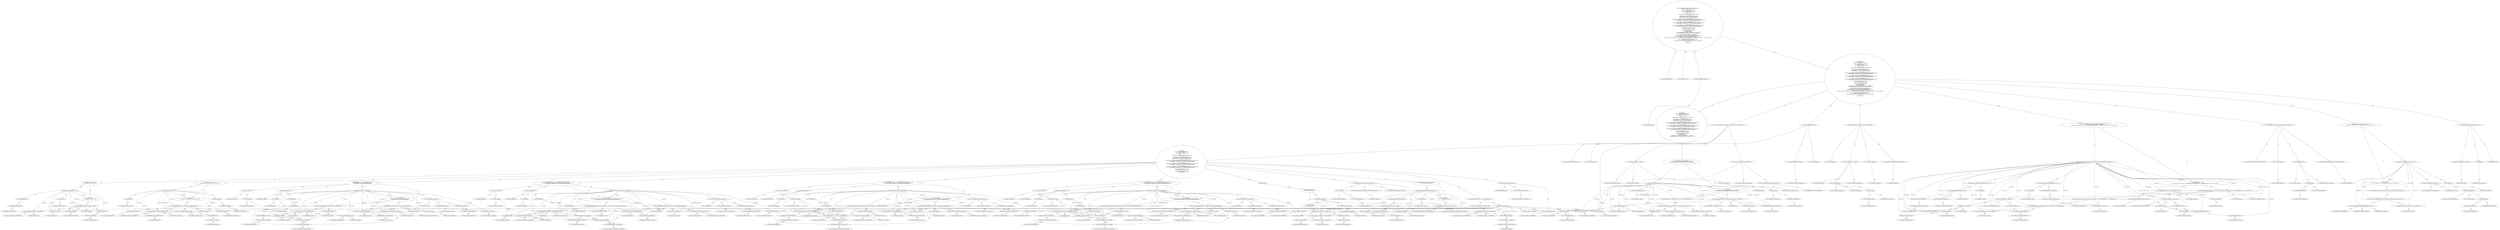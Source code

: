 digraph "execute#?" {
0 [label="2:CtTypeReferenceImpl@void" shape=ellipse]
1 [label="2:CtVirtualElement@execute" shape=ellipse]
2 [label="2:CtTypeReferenceImpl@BuildException" shape=ellipse]
3 [label="2:CtPackageReferenceImpl@" shape=ellipse]
4 [label="3:CtTypeReferenceImpl@CommandLineBuilder" shape=ellipse]
5 [label="3:CtPackageReferenceImpl@" shape=ellipse]
6 [label="3:CtLiteralImpl@null" shape=ellipse]
7 [label="3:CtTypeReferenceImpl@<nulltype>" shape=ellipse]
8 [label="3:CtVirtualElement@builder" shape=ellipse]
9 [label="3:CtLocalVariableImpl@CommandLineBuilder builder = null" shape=ellipse]
10 [label="5:CtVariableWriteImpl@builder" shape=ellipse]
11 [label="5:CtLocalVariableReferenceImpl@builder" shape=ellipse]
12 [label="5:CtExecutableReferenceImpl@CommandLineBuilder()" shape=ellipse]
13 [label="5:CtTypeReferenceImpl@CommandLineBuilder" shape=ellipse]
14 [label="5:CtTypeReferenceImpl@CommandLineBuilder" shape=ellipse]
15 [label="5:CtConstructorCallImpl@new CommandLineBuilder()" shape=ellipse]
16 [label="5:CtAssignmentImpl@builder = new CommandLineBuilder()" shape=ellipse]
17 [label="6:CtFieldReferenceImpl@dataFile" shape=ellipse]
18 [label="6:CtTypeReferenceImpl@PlaceHold" shape=ellipse]
19 [label="6:CtFieldReadImpl@dataFile" shape=ellipse]
20 [label="6:CtLiteralImpl@null" shape=ellipse]
21 [label="6:CtTypeReferenceImpl@<nulltype>" shape=ellipse]
22 [label="6:CtBinaryOperatorImpl@dataFile != null" shape=ellipse]
23 [label="7:CtExecutableReferenceImpl@addArg(java.lang.String)" shape=ellipse]
24 [label="7:CtTypeReferenceImpl@CommandLineBuilder" shape=ellipse]
25 [label="7:CtTypeReferenceImpl@String" shape=ellipse]
26 [label="7:CtVirtualElement@addArg" shape=ellipse]
27 [label="7:CtVariableReadImpl@builder" shape=ellipse]
28 [label="7:CtLocalVariableReferenceImpl@builder" shape=ellipse]
29 [label="7:CtLiteralImpl@\"--datafile\"" shape=ellipse]
30 [label="7:CtTypeReferenceImpl@String" shape=ellipse]
31 [label="7:CtFieldReferenceImpl@dataFile" shape=ellipse]
32 [label="7:CtTypeReferenceImpl@PlaceHold" shape=ellipse]
33 [label="7:CtFieldReadImpl@dataFile" shape=ellipse]
34 [label="7:CtInvocationImpl@builder.addArg(\"--datafile\", dataFile)" shape=ellipse]
35 [label="6:CtBlockImpl@\{
    builder.addArg(\"--datafile\", dataFile);
\}" shape=ellipse]
36 [label="6:CtIfImpl@if (dataFile != null) \{
    builder.addArg(\"--datafile\", dataFile);
\}" shape=ellipse]
37 [label="9:CtFieldReferenceImpl@toDir" shape=ellipse]
38 [label="9:CtTypeReferenceImpl@PlaceHold" shape=ellipse]
39 [label="9:CtFieldReadImpl@toDir" shape=ellipse]
40 [label="9:CtLiteralImpl@null" shape=ellipse]
41 [label="9:CtTypeReferenceImpl@<nulltype>" shape=ellipse]
42 [label="9:CtBinaryOperatorImpl@toDir != null" shape=ellipse]
43 [label="10:CtExecutableReferenceImpl@addArg(java.lang.String)" shape=ellipse]
44 [label="10:CtTypeReferenceImpl@CommandLineBuilder" shape=ellipse]
45 [label="10:CtTypeReferenceImpl@String" shape=ellipse]
46 [label="10:CtVirtualElement@addArg" shape=ellipse]
47 [label="10:CtVariableReadImpl@builder" shape=ellipse]
48 [label="10:CtLocalVariableReferenceImpl@builder" shape=ellipse]
49 [label="10:CtLiteralImpl@\"--destination\"" shape=ellipse]
50 [label="10:CtTypeReferenceImpl@String" shape=ellipse]
51 [label="10:CtExecutableReferenceImpl@getAbsolutePath()" shape=ellipse]
52 [label="10:CtTypeReferenceImpl@toDir" shape=ellipse]
53 [label="10:CtVirtualElement@getAbsolutePath" shape=ellipse]
54 [label="10:CtFieldReferenceImpl@toDir" shape=ellipse]
55 [label="10:CtTypeReferenceImpl@PlaceHold" shape=ellipse]
56 [label="10:CtFieldReadImpl@toDir" shape=ellipse]
57 [label="10:CtInvocationImpl@toDir.getAbsolutePath()" shape=ellipse]
58 [label="10:CtInvocationImpl@builder.addArg(\"--destination\", toDir.getAbsolutePath())" shape=ellipse]
59 [label="9:CtBlockImpl@\{
    builder.addArg(\"--destination\", toDir.getAbsolutePath());
\}" shape=ellipse]
60 [label="9:CtIfImpl@if (toDir != null) \{
    builder.addArg(\"--destination\", toDir.getAbsolutePath());
\}" shape=ellipse]
61 [label="12:CtTypeReferenceImpl@int" shape=ellipse]
62 [label="12:CtLiteralImpl@0" shape=ellipse]
63 [label="12:CtTypeReferenceImpl@int" shape=ellipse]
64 [label="12:CtVirtualElement@i" shape=ellipse]
65 [label="12:CtLocalVariableImpl@int i = 0" shape=ellipse]
66 [label="12:CtVariableReadImpl@i" shape=ellipse]
67 [label="12:CtLocalVariableReferenceImpl@i" shape=ellipse]
68 [label="12:CtExecutableReferenceImpl@size()" shape=ellipse]
69 [label="12:CtTypeReferenceImpl@ignoreRegexs" shape=ellipse]
70 [label="12:CtVirtualElement@size" shape=ellipse]
71 [label="12:CtFieldReferenceImpl@ignoreRegexs" shape=ellipse]
72 [label="12:CtTypeReferenceImpl@PlaceHold" shape=ellipse]
73 [label="12:CtFieldReadImpl@ignoreRegexs" shape=ellipse]
74 [label="12:CtInvocationImpl@ignoreRegexs.size()" shape=ellipse]
75 [label="12:CtBinaryOperatorImpl@i < ignoreRegexs.size()" shape=ellipse]
76 [label="12:CtVariableWriteImpl@i" shape=ellipse]
77 [label="12:CtLocalVariableReferenceImpl@i" shape=ellipse]
78 [label="12:CtUnaryOperatorImpl@i++" shape=ellipse]
79 [label="12:CtTypeReferenceImpl@int" shape=ellipse]
80 [label="13:CtTypeReferenceImpl@Ignore" shape=ellipse]
81 [label="13:CtPackageReferenceImpl@" shape=ellipse]
82 [label="13:CtExecutableReferenceImpl@get(int)" shape=ellipse]
83 [label="13:CtTypeReferenceImpl@ignoreRegexs" shape=ellipse]
84 [label="13:CtTypeReferenceImpl@int" shape=ellipse]
85 [label="13:CtVirtualElement@get" shape=ellipse]
86 [label="13:CtFieldReferenceImpl@ignoreRegexs" shape=ellipse]
87 [label="13:CtTypeReferenceImpl@PlaceHold" shape=ellipse]
88 [label="13:CtFieldReadImpl@ignoreRegexs" shape=ellipse]
89 [label="13:CtVariableReadImpl@i" shape=ellipse]
90 [label="13:CtLocalVariableReferenceImpl@i" shape=ellipse]
91 [label="13:CtInvocationImpl@((Ignore) (ignoreRegexs.get(i)))" shape=ellipse]
92 [label="13:CtTypeReferenceImpl@Ignore" shape=ellipse]
93 [label="13:CtVirtualElement@ignoreRegex" shape=ellipse]
94 [label="13:CtLocalVariableImpl@Ignore ignoreRegex = ((Ignore) (ignoreRegexs.get(i)))" shape=ellipse]
95 [label="14:CtExecutableReferenceImpl@addArg(java.lang.String)" shape=ellipse]
96 [label="14:CtTypeReferenceImpl@CommandLineBuilder" shape=ellipse]
97 [label="14:CtTypeReferenceImpl@String" shape=ellipse]
98 [label="14:CtVirtualElement@addArg" shape=ellipse]
99 [label="14:CtVariableReadImpl@builder" shape=ellipse]
100 [label="14:CtLocalVariableReferenceImpl@builder" shape=ellipse]
101 [label="14:CtLiteralImpl@\"--ignore\"" shape=ellipse]
102 [label="14:CtTypeReferenceImpl@String" shape=ellipse]
103 [label="14:CtExecutableReferenceImpl@getRegex()" shape=ellipse]
104 [label="14:CtTypeReferenceImpl@Ignore" shape=ellipse]
105 [label="14:CtVirtualElement@getRegex" shape=ellipse]
106 [label="14:CtVariableReadImpl@ignoreRegex" shape=ellipse]
107 [label="14:CtLocalVariableReferenceImpl@ignoreRegex" shape=ellipse]
108 [label="14:CtInvocationImpl@ignoreRegex.getRegex()" shape=ellipse]
109 [label="14:CtInvocationImpl@builder.addArg(\"--ignore\", ignoreRegex.getRegex())" shape=ellipse]
110 [label="12:CtBlockImpl@\{
    Ignore ignoreRegex = ((Ignore) (ignoreRegexs.get(i)));
    builder.addArg(\"--ignore\", ignoreRegex.getRegex());
\}" shape=ellipse]
111 [label="12:CtForImpl@for (int i = 0; i < ignoreRegexs.size(); i++) \{
    Ignore ignoreRegex = ((Ignore) (ignoreRegexs.get(i)));
    builder.addArg(\"--ignore\", ignoreRegex.getRegex());
\}" shape=ellipse]
112 [label="16:CtTypeReferenceImpl@int" shape=ellipse]
113 [label="16:CtLiteralImpl@0" shape=ellipse]
114 [label="16:CtTypeReferenceImpl@int" shape=ellipse]
115 [label="16:CtVirtualElement@i" shape=ellipse]
116 [label="16:CtLocalVariableImpl@int i = 0" shape=ellipse]
117 [label="16:CtVariableReadImpl@i" shape=ellipse]
118 [label="16:CtLocalVariableReferenceImpl@i" shape=ellipse]
119 [label="16:CtExecutableReferenceImpl@size()" shape=ellipse]
120 [label="16:CtTypeReferenceImpl@ignoreBranchesRegexs" shape=ellipse]
121 [label="16:CtVirtualElement@size" shape=ellipse]
122 [label="16:CtFieldReferenceImpl@ignoreBranchesRegexs" shape=ellipse]
123 [label="16:CtTypeReferenceImpl@PlaceHold" shape=ellipse]
124 [label="16:CtFieldReadImpl@ignoreBranchesRegexs" shape=ellipse]
125 [label="16:CtInvocationImpl@ignoreBranchesRegexs.size()" shape=ellipse]
126 [label="16:CtBinaryOperatorImpl@i < ignoreBranchesRegexs.size()" shape=ellipse]
127 [label="16:CtVariableWriteImpl@i" shape=ellipse]
128 [label="16:CtLocalVariableReferenceImpl@i" shape=ellipse]
129 [label="16:CtUnaryOperatorImpl@i++" shape=ellipse]
130 [label="16:CtTypeReferenceImpl@int" shape=ellipse]
131 [label="17:CtTypeReferenceImpl@IgnoreBranches" shape=ellipse]
132 [label="17:CtPackageReferenceImpl@" shape=ellipse]
133 [label="17:CtExecutableReferenceImpl@get(int)" shape=ellipse]
134 [label="17:CtTypeReferenceImpl@ignoreBranchesRegexs" shape=ellipse]
135 [label="17:CtTypeReferenceImpl@int" shape=ellipse]
136 [label="17:CtVirtualElement@get" shape=ellipse]
137 [label="17:CtFieldReferenceImpl@ignoreBranchesRegexs" shape=ellipse]
138 [label="17:CtTypeReferenceImpl@PlaceHold" shape=ellipse]
139 [label="17:CtFieldReadImpl@ignoreBranchesRegexs" shape=ellipse]
140 [label="17:CtVariableReadImpl@i" shape=ellipse]
141 [label="17:CtLocalVariableReferenceImpl@i" shape=ellipse]
142 [label="17:CtInvocationImpl@((IgnoreBranches) (ignoreBranchesRegexs.get(i)))" shape=ellipse]
143 [label="17:CtTypeReferenceImpl@IgnoreBranches" shape=ellipse]
144 [label="17:CtVirtualElement@ignoreBranchesRegex" shape=ellipse]
145 [label="17:CtLocalVariableImpl@IgnoreBranches ignoreBranchesRegex = ((IgnoreBranches) (ignoreBranchesRegexs.get(i)))" shape=ellipse]
146 [label="18:CtExecutableReferenceImpl@addArg(java.lang.String)" shape=ellipse]
147 [label="18:CtTypeReferenceImpl@CommandLineBuilder" shape=ellipse]
148 [label="18:CtTypeReferenceImpl@String" shape=ellipse]
149 [label="18:CtVirtualElement@addArg" shape=ellipse]
150 [label="18:CtVariableReadImpl@builder" shape=ellipse]
151 [label="18:CtLocalVariableReferenceImpl@builder" shape=ellipse]
152 [label="18:CtLiteralImpl@\"--ignoreBranches\"" shape=ellipse]
153 [label="18:CtTypeReferenceImpl@String" shape=ellipse]
154 [label="18:CtExecutableReferenceImpl@getRegex()" shape=ellipse]
155 [label="18:CtTypeReferenceImpl@IgnoreBranches" shape=ellipse]
156 [label="18:CtVirtualElement@getRegex" shape=ellipse]
157 [label="18:CtVariableReadImpl@ignoreBranchesRegex" shape=ellipse]
158 [label="18:CtLocalVariableReferenceImpl@ignoreBranchesRegex" shape=ellipse]
159 [label="18:CtInvocationImpl@ignoreBranchesRegex.getRegex()" shape=ellipse]
160 [label="18:CtInvocationImpl@builder.addArg(\"--ignoreBranches\", ignoreBranchesRegex.getRegex())" shape=ellipse]
161 [label="16:CtBlockImpl@\{
    IgnoreBranches ignoreBranchesRegex = ((IgnoreBranches) (ignoreBranchesRegexs.get(i)));
    builder.addArg(\"--ignoreBranches\", ignoreBranchesRegex.getRegex());
\}" shape=ellipse]
162 [label="16:CtForImpl@for (int i = 0; i < ignoreBranchesRegexs.size(); i++) \{
    IgnoreBranches ignoreBranchesRegex = ((IgnoreBranches) (ignoreBranchesRegexs.get(i)));
    builder.addArg(\"--ignoreBranches\", ignoreBranchesRegex.getRegex());
\}" shape=ellipse]
163 [label="20:CtTypeReferenceImpl@int" shape=ellipse]
164 [label="20:CtLiteralImpl@0" shape=ellipse]
165 [label="20:CtTypeReferenceImpl@int" shape=ellipse]
166 [label="20:CtVirtualElement@i" shape=ellipse]
167 [label="20:CtLocalVariableImpl@int i = 0" shape=ellipse]
168 [label="20:CtVariableReadImpl@i" shape=ellipse]
169 [label="20:CtLocalVariableReferenceImpl@i" shape=ellipse]
170 [label="20:CtExecutableReferenceImpl@size()" shape=ellipse]
171 [label="20:CtTypeReferenceImpl@includeClassesRegexs" shape=ellipse]
172 [label="20:CtVirtualElement@size" shape=ellipse]
173 [label="20:CtFieldReferenceImpl@includeClassesRegexs" shape=ellipse]
174 [label="20:CtTypeReferenceImpl@PlaceHold" shape=ellipse]
175 [label="20:CtFieldReadImpl@includeClassesRegexs" shape=ellipse]
176 [label="20:CtInvocationImpl@includeClassesRegexs.size()" shape=ellipse]
177 [label="20:CtBinaryOperatorImpl@i < includeClassesRegexs.size()" shape=ellipse]
178 [label="20:CtVariableWriteImpl@i" shape=ellipse]
179 [label="20:CtLocalVariableReferenceImpl@i" shape=ellipse]
180 [label="20:CtUnaryOperatorImpl@i++" shape=ellipse]
181 [label="20:CtTypeReferenceImpl@int" shape=ellipse]
182 [label="21:CtTypeReferenceImpl@IncludeClasses" shape=ellipse]
183 [label="21:CtPackageReferenceImpl@" shape=ellipse]
184 [label="21:CtExecutableReferenceImpl@get(int)" shape=ellipse]
185 [label="21:CtTypeReferenceImpl@includeClassesRegexs" shape=ellipse]
186 [label="21:CtTypeReferenceImpl@int" shape=ellipse]
187 [label="21:CtVirtualElement@get" shape=ellipse]
188 [label="21:CtFieldReferenceImpl@includeClassesRegexs" shape=ellipse]
189 [label="21:CtTypeReferenceImpl@PlaceHold" shape=ellipse]
190 [label="21:CtFieldReadImpl@includeClassesRegexs" shape=ellipse]
191 [label="21:CtVariableReadImpl@i" shape=ellipse]
192 [label="21:CtLocalVariableReferenceImpl@i" shape=ellipse]
193 [label="21:CtInvocationImpl@((IncludeClasses) (includeClassesRegexs.get(i)))" shape=ellipse]
194 [label="21:CtTypeReferenceImpl@IncludeClasses" shape=ellipse]
195 [label="21:CtVirtualElement@includeClassesRegex" shape=ellipse]
196 [label="21:CtLocalVariableImpl@IncludeClasses includeClassesRegex = ((IncludeClasses) (includeClassesRegexs.get(i)))" shape=ellipse]
197 [label="22:CtExecutableReferenceImpl@addArg(java.lang.String)" shape=ellipse]
198 [label="22:CtTypeReferenceImpl@CommandLineBuilder" shape=ellipse]
199 [label="22:CtTypeReferenceImpl@String" shape=ellipse]
200 [label="22:CtVirtualElement@addArg" shape=ellipse]
201 [label="22:CtVariableReadImpl@builder" shape=ellipse]
202 [label="22:CtLocalVariableReferenceImpl@builder" shape=ellipse]
203 [label="22:CtLiteralImpl@\"--includeClasses\"" shape=ellipse]
204 [label="22:CtTypeReferenceImpl@String" shape=ellipse]
205 [label="22:CtExecutableReferenceImpl@getRegex()" shape=ellipse]
206 [label="22:CtTypeReferenceImpl@IncludeClasses" shape=ellipse]
207 [label="22:CtVirtualElement@getRegex" shape=ellipse]
208 [label="22:CtVariableReadImpl@includeClassesRegex" shape=ellipse]
209 [label="22:CtLocalVariableReferenceImpl@includeClassesRegex" shape=ellipse]
210 [label="22:CtInvocationImpl@includeClassesRegex.getRegex()" shape=ellipse]
211 [label="22:CtInvocationImpl@builder.addArg(\"--includeClasses\", includeClassesRegex.getRegex())" shape=ellipse]
212 [label="20:CtBlockImpl@\{
    IncludeClasses includeClassesRegex = ((IncludeClasses) (includeClassesRegexs.get(i)));
    builder.addArg(\"--includeClasses\", includeClassesRegex.getRegex());
\}" shape=ellipse]
213 [label="20:CtForImpl@for (int i = 0; i < includeClassesRegexs.size(); i++) \{
    IncludeClasses includeClassesRegex = ((IncludeClasses) (includeClassesRegexs.get(i)));
    builder.addArg(\"--includeClasses\", includeClassesRegex.getRegex());
\}" shape=ellipse]
214 [label="24:CtTypeReferenceImpl@int" shape=ellipse]
215 [label="24:CtLiteralImpl@0" shape=ellipse]
216 [label="24:CtTypeReferenceImpl@int" shape=ellipse]
217 [label="24:CtVirtualElement@i" shape=ellipse]
218 [label="24:CtLocalVariableImpl@int i = 0" shape=ellipse]
219 [label="24:CtVariableReadImpl@i" shape=ellipse]
220 [label="24:CtLocalVariableReferenceImpl@i" shape=ellipse]
221 [label="24:CtExecutableReferenceImpl@size()" shape=ellipse]
222 [label="24:CtTypeReferenceImpl@excludeClassesRegexs" shape=ellipse]
223 [label="24:CtVirtualElement@size" shape=ellipse]
224 [label="24:CtFieldReferenceImpl@excludeClassesRegexs" shape=ellipse]
225 [label="24:CtTypeReferenceImpl@PlaceHold" shape=ellipse]
226 [label="24:CtFieldReadImpl@excludeClassesRegexs" shape=ellipse]
227 [label="24:CtInvocationImpl@excludeClassesRegexs.size()" shape=ellipse]
228 [label="24:CtBinaryOperatorImpl@i < excludeClassesRegexs.size()" shape=ellipse]
229 [label="24:CtVariableWriteImpl@i" shape=ellipse]
230 [label="24:CtLocalVariableReferenceImpl@i" shape=ellipse]
231 [label="24:CtUnaryOperatorImpl@i++" shape=ellipse]
232 [label="24:CtTypeReferenceImpl@int" shape=ellipse]
233 [label="25:CtTypeReferenceImpl@ExcludeClasses" shape=ellipse]
234 [label="25:CtPackageReferenceImpl@" shape=ellipse]
235 [label="25:CtExecutableReferenceImpl@get(int)" shape=ellipse]
236 [label="25:CtTypeReferenceImpl@excludeClassesRegexs" shape=ellipse]
237 [label="25:CtTypeReferenceImpl@int" shape=ellipse]
238 [label="25:CtVirtualElement@get" shape=ellipse]
239 [label="25:CtFieldReferenceImpl@excludeClassesRegexs" shape=ellipse]
240 [label="25:CtTypeReferenceImpl@PlaceHold" shape=ellipse]
241 [label="25:CtFieldReadImpl@excludeClassesRegexs" shape=ellipse]
242 [label="25:CtVariableReadImpl@i" shape=ellipse]
243 [label="25:CtLocalVariableReferenceImpl@i" shape=ellipse]
244 [label="25:CtInvocationImpl@((ExcludeClasses) (excludeClassesRegexs.get(i)))" shape=ellipse]
245 [label="25:CtTypeReferenceImpl@ExcludeClasses" shape=ellipse]
246 [label="25:CtVirtualElement@excludeClassesRegex" shape=ellipse]
247 [label="25:CtLocalVariableImpl@ExcludeClasses excludeClassesRegex = ((ExcludeClasses) (excludeClassesRegexs.get(i)))" shape=ellipse]
248 [label="26:CtExecutableReferenceImpl@addArg(java.lang.String)" shape=ellipse]
249 [label="26:CtTypeReferenceImpl@CommandLineBuilder" shape=ellipse]
250 [label="26:CtTypeReferenceImpl@String" shape=ellipse]
251 [label="26:CtVirtualElement@addArg" shape=ellipse]
252 [label="26:CtVariableReadImpl@builder" shape=ellipse]
253 [label="26:CtLocalVariableReferenceImpl@builder" shape=ellipse]
254 [label="26:CtLiteralImpl@\"--excludeClasses\"" shape=ellipse]
255 [label="26:CtTypeReferenceImpl@String" shape=ellipse]
256 [label="26:CtExecutableReferenceImpl@getRegex()" shape=ellipse]
257 [label="26:CtTypeReferenceImpl@ExcludeClasses" shape=ellipse]
258 [label="26:CtVirtualElement@getRegex" shape=ellipse]
259 [label="26:CtVariableReadImpl@excludeClassesRegex" shape=ellipse]
260 [label="26:CtLocalVariableReferenceImpl@excludeClassesRegex" shape=ellipse]
261 [label="26:CtInvocationImpl@excludeClassesRegex.getRegex()" shape=ellipse]
262 [label="26:CtInvocationImpl@builder.addArg(\"--excludeClasses\", excludeClassesRegex.getRegex())" shape=ellipse]
263 [label="24:CtBlockImpl@\{
    ExcludeClasses excludeClassesRegex = ((ExcludeClasses) (excludeClassesRegexs.get(i)));
    builder.addArg(\"--excludeClasses\", excludeClassesRegex.getRegex());
\}" shape=ellipse]
264 [label="24:CtForImpl@for (int i = 0; i < excludeClassesRegexs.size(); i++) \{
    ExcludeClasses excludeClassesRegex = ((ExcludeClasses) (excludeClassesRegexs.get(i)));
    builder.addArg(\"--excludeClasses\", excludeClassesRegex.getRegex());
\}" shape=ellipse]
265 [label="28:CtFieldReferenceImpl@instrumentationClasspath" shape=ellipse]
266 [label="28:CtTypeReferenceImpl@PlaceHold" shape=ellipse]
267 [label="28:CtFieldReadImpl@instrumentationClasspath" shape=ellipse]
268 [label="28:CtLiteralImpl@null" shape=ellipse]
269 [label="28:CtTypeReferenceImpl@<nulltype>" shape=ellipse]
270 [label="28:CtBinaryOperatorImpl@instrumentationClasspath != null" shape=ellipse]
271 [label="29:CtExecutableReferenceImpl@processInstrumentationClasspath()" shape=ellipse]
272 [label="29:CtVirtualElement@processInstrumentationClasspath" shape=ellipse]
273 [label="29:CtTypeAccessImpl@PlaceHold" shape=ellipse]
274 [label="29:CtTypeReferenceImpl@PlaceHold" shape=ellipse]
275 [label="29:CtThisAccessImpl@" shape=ellipse]
276 [label="29:CtTypeReferenceImpl@PlaceHold" shape=ellipse]
277 [label="29:CtInvocationImpl@processInstrumentationClasspath()" shape=ellipse]
278 [label="28:CtBlockImpl@\{
    processInstrumentationClasspath();
\}" shape=ellipse]
279 [label="28:CtIfImpl@if (instrumentationClasspath != null) \{
    processInstrumentationClasspath();
\}" shape=ellipse]
280 [label="31:CtExecutableReferenceImpl@createArgumentsForFilesets(<unknown>)" shape=ellipse]
281 [label="31:CtTypeReferenceImpl@null" shape=ellipse]
282 [label="31:CtVirtualElement@createArgumentsForFilesets" shape=ellipse]
283 [label="31:CtTypeAccessImpl@PlaceHold" shape=ellipse]
284 [label="31:CtTypeReferenceImpl@PlaceHold" shape=ellipse]
285 [label="31:CtThisAccessImpl@" shape=ellipse]
286 [label="31:CtTypeReferenceImpl@PlaceHold" shape=ellipse]
287 [label="31:CtVariableReadImpl@builder" shape=ellipse]
288 [label="31:CtLocalVariableReferenceImpl@builder" shape=ellipse]
289 [label="31:CtInvocationImpl@createArgumentsForFilesets(builder)" shape=ellipse]
290 [label="32:CtExecutableReferenceImpl@saveArgs()" shape=ellipse]
291 [label="32:CtTypeReferenceImpl@CommandLineBuilder" shape=ellipse]
292 [label="32:CtVirtualElement@saveArgs" shape=ellipse]
293 [label="32:CtVariableReadImpl@builder" shape=ellipse]
294 [label="32:CtLocalVariableReferenceImpl@builder" shape=ellipse]
295 [label="32:CtInvocationImpl@builder.saveArgs()" shape=ellipse]
296 [label="4:CtBlockImpl@\{
    builder = new CommandLineBuilder();
    if (dataFile != null) \{
        builder.addArg(\"--datafile\", dataFile);
    \}
    if (toDir != null) \{
        builder.addArg(\"--destination\", toDir.getAbsolutePath());
    \}
    for (int i = 0; i < ignoreRegexs.size(); i++) \{
        Ignore ignoreRegex = ((Ignore) (ignoreRegexs.get(i)));
        builder.addArg(\"--ignore\", ignoreRegex.getRegex());
    \}
    for (int i = 0; i < ignoreBranchesRegexs.size(); i++) \{
        IgnoreBranches ignoreBranchesRegex = ((IgnoreBranches) (ignoreBranchesRegexs.get(i)));
        builder.addArg(\"--ignoreBranches\", ignoreBranchesRegex.getRegex());
    \}
    for (int i = 0; i < includeClassesRegexs.size(); i++) \{
        IncludeClasses includeClassesRegex = ((IncludeClasses) (includeClassesRegexs.get(i)));
        builder.addArg(\"--includeClasses\", includeClassesRegex.getRegex());
    \}
    for (int i = 0; i < excludeClassesRegexs.size(); i++) \{
        ExcludeClasses excludeClassesRegex = ((ExcludeClasses) (excludeClassesRegexs.get(i)));
        builder.addArg(\"--excludeClasses\", excludeClassesRegex.getRegex());
    \}
    if (instrumentationClasspath != null) \{
        processInstrumentationClasspath();
    \}
    createArgumentsForFilesets(builder);
    builder.saveArgs();
\}" shape=ellipse]
297 [label="33:CtVirtualElement@ioe" shape=ellipse]
298 [label="33:CtTypeReferenceImpl@IOException" shape=ellipse]
299 [label="33:CtPackageReferenceImpl@" shape=ellipse]
300 [label="33:CtCatchVariableImpl@IOException ioe" shape=ellipse]
301 [label="34:CtExecutableReferenceImpl@log(java.lang.String)" shape=ellipse]
302 [label="34:CtTypeReferenceImpl@String" shape=ellipse]
303 [label="34:CtVirtualElement@log" shape=ellipse]
304 [label="34:CtExecutableReferenceImpl@getProject()" shape=ellipse]
305 [label="34:CtVirtualElement@getProject" shape=ellipse]
306 [label="34:CtTypeAccessImpl@PlaceHold" shape=ellipse]
307 [label="34:CtTypeReferenceImpl@PlaceHold" shape=ellipse]
308 [label="34:CtThisAccessImpl@" shape=ellipse]
309 [label="34:CtTypeReferenceImpl@PlaceHold" shape=ellipse]
310 [label="34:CtInvocationImpl@getProject()" shape=ellipse]
311 [label="34:CtLiteralImpl@\"Error creating commands file.\"" shape=ellipse]
312 [label="34:CtTypeReferenceImpl@String" shape=ellipse]
313 [label="34:CtTypeAccessImpl@MSG_ERR" shape=ellipse]
314 [label="34:CtTypeReferenceImpl@MSG_ERR" shape=ellipse]
315 [label="34:CtInvocationImpl@getProject().log(\"Error creating commands file.\", MSG_ERR)" shape=ellipse]
316 [label="35:CtExecutableReferenceImpl@BuildException()" shape=ellipse]
317 [label="35:CtTypeReferenceImpl@BuildException" shape=ellipse]
318 [label="35:CtTypeReferenceImpl@BuildException" shape=ellipse]
319 [label="35:CtLiteralImpl@\"Unable to create the commands file.\"" shape=ellipse]
320 [label="35:CtTypeReferenceImpl@String" shape=ellipse]
321 [label="35:CtVariableReadImpl@ioe" shape=ellipse]
322 [label="35:CtCatchVariableReferenceImpl@ioe" shape=ellipse]
323 [label="35:CtConstructorCallImpl@new BuildException(\"Unable to create the commands file.\", ioe)" shape=ellipse]
324 [label="35:CtThrowImpl@throw new BuildException(\"Unable to create the commands file.\", ioe)" shape=ellipse]
325 [label="33:CtBlockImpl@\{
    getProject().log(\"Error creating commands file.\", MSG_ERR);
    throw new BuildException(\"Unable to create the commands file.\", ioe);
\}" shape=ellipse]
326 [label="33:CtCatchImpl@ catch (IOException ioe) \{
    getProject().log(\"Error creating commands file.\", MSG_ERR);
    throw new BuildException(\"Unable to create the commands file.\", ioe);
\}" shape=ellipse]
327 [label="4:CtTryImpl@try \{
    builder = new CommandLineBuilder();
    if (dataFile != null) \{
        builder.addArg(\"--datafile\", dataFile);
    \}
    if (toDir != null) \{
        builder.addArg(\"--destination\", toDir.getAbsolutePath());
    \}
    for (int i = 0; i < ignoreRegexs.size(); i++) \{
        Ignore ignoreRegex = ((Ignore) (ignoreRegexs.get(i)));
        builder.addArg(\"--ignore\", ignoreRegex.getRegex());
    \}
    for (int i = 0; i < ignoreBranchesRegexs.size(); i++) \{
        IgnoreBranches ignoreBranchesRegex = ((IgnoreBranches) (ignoreBranchesRegexs.get(i)));
        builder.addArg(\"--ignoreBranches\", ignoreBranchesRegex.getRegex());
    \}
    for (int i = 0; i < includeClassesRegexs.size(); i++) \{
        IncludeClasses includeClassesRegex = ((IncludeClasses) (includeClassesRegexs.get(i)));
        builder.addArg(\"--includeClasses\", includeClassesRegex.getRegex());
    \}
    for (int i = 0; i < excludeClassesRegexs.size(); i++) \{
        ExcludeClasses excludeClassesRegex = ((ExcludeClasses) (excludeClassesRegexs.get(i)));
        builder.addArg(\"--excludeClasses\", excludeClassesRegex.getRegex());
    \}
    if (instrumentationClasspath != null) \{
        processInstrumentationClasspath();
    \}
    createArgumentsForFilesets(builder);
    builder.saveArgs();
\} catch (IOException ioe) \{
    getProject().log(\"Error creating commands file.\", MSG_ERR);
    throw new BuildException(\"Unable to create the commands file.\", ioe);
\}" shape=ellipse]
328 [label="37:CtExecutableReferenceImpl@setValue(java.lang.String)" shape=ellipse]
329 [label="37:CtTypeReferenceImpl@String" shape=ellipse]
330 [label="37:CtVirtualElement@setValue" shape=ellipse]
331 [label="37:CtExecutableReferenceImpl@createArg()" shape=ellipse]
332 [label="37:CtVirtualElement@createArg" shape=ellipse]
333 [label="37:CtExecutableReferenceImpl@getJava()" shape=ellipse]
334 [label="37:CtVirtualElement@getJava" shape=ellipse]
335 [label="37:CtTypeAccessImpl@PlaceHold" shape=ellipse]
336 [label="37:CtTypeReferenceImpl@PlaceHold" shape=ellipse]
337 [label="37:CtThisAccessImpl@" shape=ellipse]
338 [label="37:CtTypeReferenceImpl@PlaceHold" shape=ellipse]
339 [label="37:CtInvocationImpl@getJava()" shape=ellipse]
340 [label="37:CtInvocationImpl@getJava().createArg()" shape=ellipse]
341 [label="37:CtLiteralImpl@\"--commandsfile\"" shape=ellipse]
342 [label="37:CtTypeReferenceImpl@String" shape=ellipse]
343 [label="37:CtInvocationImpl@getJava().createArg().setValue(\"--commandsfile\")" shape=ellipse]
344 [label="38:CtExecutableReferenceImpl@setValue()" shape=ellipse]
345 [label="38:CtVirtualElement@setValue" shape=ellipse]
346 [label="38:CtExecutableReferenceImpl@createArg()" shape=ellipse]
347 [label="38:CtVirtualElement@createArg" shape=ellipse]
348 [label="38:CtExecutableReferenceImpl@getJava()" shape=ellipse]
349 [label="38:CtVirtualElement@getJava" shape=ellipse]
350 [label="38:CtTypeAccessImpl@PlaceHold" shape=ellipse]
351 [label="38:CtTypeReferenceImpl@PlaceHold" shape=ellipse]
352 [label="38:CtThisAccessImpl@" shape=ellipse]
353 [label="38:CtTypeReferenceImpl@PlaceHold" shape=ellipse]
354 [label="38:CtInvocationImpl@getJava()" shape=ellipse]
355 [label="38:CtInvocationImpl@getJava().createArg()" shape=ellipse]
356 [label="38:CtExecutableReferenceImpl@getCommandLineFile()" shape=ellipse]
357 [label="38:CtTypeReferenceImpl@CommandLineBuilder" shape=ellipse]
358 [label="38:CtVirtualElement@getCommandLineFile" shape=ellipse]
359 [label="38:CtVariableReadImpl@builder" shape=ellipse]
360 [label="38:CtLocalVariableReferenceImpl@builder" shape=ellipse]
361 [label="38:CtInvocationImpl@builder.getCommandLineFile()" shape=ellipse]
362 [label="38:CtInvocationImpl@getJava().createArg().setValue(builder.getCommandLineFile())" shape=ellipse]
363 [label="39:CtFieldReferenceImpl@forkedJVMDebugPort" shape=ellipse]
364 [label="39:CtTypeReferenceImpl@PlaceHold" shape=ellipse]
365 [label="39:CtFieldReadImpl@forkedJVMDebugPort" shape=ellipse]
366 [label="39:CtLiteralImpl@null" shape=ellipse]
367 [label="39:CtTypeReferenceImpl@<nulltype>" shape=ellipse]
368 [label="39:CtBinaryOperatorImpl@(forkedJVMDebugPort != null)" shape=ellipse]
369 [label="39:CtExecutableReferenceImpl@intValue()" shape=ellipse]
370 [label="39:CtTypeReferenceImpl@forkedJVMDebugPort" shape=ellipse]
371 [label="39:CtVirtualElement@intValue" shape=ellipse]
372 [label="39:CtFieldReferenceImpl@forkedJVMDebugPort" shape=ellipse]
373 [label="39:CtTypeReferenceImpl@PlaceHold" shape=ellipse]
374 [label="39:CtFieldReadImpl@forkedJVMDebugPort" shape=ellipse]
375 [label="39:CtInvocationImpl@forkedJVMDebugPort.intValue()" shape=ellipse]
376 [label="39:CtLiteralImpl@0" shape=ellipse]
377 [label="39:CtTypeReferenceImpl@int" shape=ellipse]
378 [label="39:CtBinaryOperatorImpl@(forkedJVMDebugPort.intValue() > 0)" shape=ellipse]
379 [label="39:CtBinaryOperatorImpl@(forkedJVMDebugPort != null) && (forkedJVMDebugPort.intValue() > 0)" shape=ellipse]
380 [label="40:CtExecutableReferenceImpl@setValue(java.lang.String)" shape=ellipse]
381 [label="40:CtTypeReferenceImpl@String" shape=ellipse]
382 [label="40:CtVirtualElement@setValue" shape=ellipse]
383 [label="40:CtExecutableReferenceImpl@createJvmarg()" shape=ellipse]
384 [label="40:CtVirtualElement@createJvmarg" shape=ellipse]
385 [label="40:CtExecutableReferenceImpl@getJava()" shape=ellipse]
386 [label="40:CtVirtualElement@getJava" shape=ellipse]
387 [label="40:CtTypeAccessImpl@PlaceHold" shape=ellipse]
388 [label="40:CtTypeReferenceImpl@PlaceHold" shape=ellipse]
389 [label="40:CtThisAccessImpl@" shape=ellipse]
390 [label="40:CtTypeReferenceImpl@PlaceHold" shape=ellipse]
391 [label="40:CtInvocationImpl@getJava()" shape=ellipse]
392 [label="40:CtInvocationImpl@getJava().createJvmarg()" shape=ellipse]
393 [label="40:CtLiteralImpl@\"-Xdebug\"" shape=ellipse]
394 [label="40:CtTypeReferenceImpl@String" shape=ellipse]
395 [label="40:CtInvocationImpl@getJava().createJvmarg().setValue(\"-Xdebug\")" shape=ellipse]
396 [label="43:CtExecutableReferenceImpl@setValue()" shape=ellipse]
397 [label="41:CtVirtualElement@setValue" shape=ellipse]
398 [label="42:CtExecutableReferenceImpl@createJvmarg()" shape=ellipse]
399 [label="41:CtVirtualElement@createJvmarg" shape=ellipse]
400 [label="41:CtExecutableReferenceImpl@getJava()" shape=ellipse]
401 [label="41:CtVirtualElement@getJava" shape=ellipse]
402 [label="41:CtTypeAccessImpl@PlaceHold" shape=ellipse]
403 [label="41:CtTypeReferenceImpl@PlaceHold" shape=ellipse]
404 [label="41:CtThisAccessImpl@" shape=ellipse]
405 [label="41:CtTypeReferenceImpl@PlaceHold" shape=ellipse]
406 [label="41:CtInvocationImpl@getJava()" shape=ellipse]
407 [label="41:CtInvocationImpl@getJava().createJvmarg()" shape=ellipse]
408 [label="44:CtLiteralImpl@\"-Xrunjdwp:transport=dt_socket,address=\"" shape=ellipse]
409 [label="44:CtTypeReferenceImpl@String" shape=ellipse]
410 [label="44:CtFieldReferenceImpl@forkedJVMDebugPort" shape=ellipse]
411 [label="44:CtTypeReferenceImpl@PlaceHold" shape=ellipse]
412 [label="44:CtFieldReadImpl@forkedJVMDebugPort" shape=ellipse]
413 [label="44:CtBinaryOperatorImpl@(\"-Xrunjdwp:transport=dt_socket,address=\" + forkedJVMDebugPort)" shape=ellipse]
414 [label="45:CtLiteralImpl@\",server=y,suspend=y\"" shape=ellipse]
415 [label="45:CtTypeReferenceImpl@String" shape=ellipse]
416 [label="44:CtBinaryOperatorImpl@(\"-Xrunjdwp:transport=dt_socket,address=\" + forkedJVMDebugPort) + \",server=y,suspend=y\"" shape=ellipse]
417 [label="41:CtInvocationImpl@getJava().createJvmarg().setValue((\"-Xrunjdwp:transport=dt_socket,address=\" + forkedJVMDebugPort) + \",server=y,suspend=y\")" shape=ellipse]
418 [label="39:CtBlockImpl@\{
    getJava().createJvmarg().setValue(\"-Xdebug\");
    getJava().createJvmarg().setValue((\"-Xrunjdwp:transport=dt_socket,address=\" + forkedJVMDebugPort) + \",server=y,suspend=y\");
\}" shape=ellipse]
419 [label="39:CtIfImpl@if ((forkedJVMDebugPort != null) && (forkedJVMDebugPort.intValue() > 0)) \{
    getJava().createJvmarg().setValue(\"-Xdebug\");
    getJava().createJvmarg().setValue((\"-Xrunjdwp:transport=dt_socket,address=\" + forkedJVMDebugPort) + \",server=y,suspend=y\");
\}" shape=ellipse]
420 [label="47:CtExecutableReferenceImpl@transferCoberturaDataFileProperty()" shape=ellipse]
421 [label="47:CtTypeReferenceImpl@AntUtil" shape=ellipse]
422 [label="47:CtVirtualElement@transferCoberturaDataFileProperty" shape=ellipse]
423 [label="47:CtTypeAccessImpl@AntUtil" shape=ellipse]
424 [label="47:CtTypeReferenceImpl@AntUtil" shape=ellipse]
425 [label="47:CtExecutableReferenceImpl@getJava()" shape=ellipse]
426 [label="47:CtVirtualElement@getJava" shape=ellipse]
427 [label="47:CtTypeAccessImpl@PlaceHold" shape=ellipse]
428 [label="47:CtTypeReferenceImpl@PlaceHold" shape=ellipse]
429 [label="47:CtThisAccessImpl@" shape=ellipse]
430 [label="47:CtTypeReferenceImpl@PlaceHold" shape=ellipse]
431 [label="47:CtInvocationImpl@getJava()" shape=ellipse]
432 [label="47:CtInvocationImpl@AntUtil.transferCoberturaDataFileProperty(getJava())" shape=ellipse]
433 [label="48:CtExecutableReferenceImpl@executeJava()" shape=ellipse]
434 [label="48:CtVirtualElement@executeJava" shape=ellipse]
435 [label="48:CtExecutableReferenceImpl@getJava()" shape=ellipse]
436 [label="48:CtVirtualElement@getJava" shape=ellipse]
437 [label="48:CtTypeAccessImpl@PlaceHold" shape=ellipse]
438 [label="48:CtTypeReferenceImpl@PlaceHold" shape=ellipse]
439 [label="48:CtThisAccessImpl@" shape=ellipse]
440 [label="48:CtTypeReferenceImpl@PlaceHold" shape=ellipse]
441 [label="48:CtInvocationImpl@getJava()" shape=ellipse]
442 [label="48:CtInvocationImpl@getJava().executeJava()" shape=ellipse]
443 [label="48:CtLiteralImpl@0" shape=ellipse]
444 [label="48:CtTypeReferenceImpl@int" shape=ellipse]
445 [label="48:CtBinaryOperatorImpl@getJava().executeJava() != 0" shape=ellipse]
446 [label="49:CtExecutableReferenceImpl@BuildException(java.lang.String)" shape=ellipse]
447 [label="49:CtTypeReferenceImpl@BuildException" shape=ellipse]
448 [label="49:CtTypeReferenceImpl@BuildException" shape=ellipse]
449 [label="49:CtTypeReferenceImpl@String" shape=ellipse]
450 [label="49:CtLiteralImpl@\"Error instrumenting classes. See messages above.\"" shape=ellipse]
451 [label="49:CtTypeReferenceImpl@String" shape=ellipse]
452 [label="49:CtConstructorCallImpl@new BuildException(\"Error instrumenting classes. See messages above.\")" shape=ellipse]
453 [label="49:CtThrowImpl@throw new BuildException(\"Error instrumenting classes. See messages above.\")" shape=ellipse]
454 [label="48:CtBlockImpl@\{
    throw new BuildException(\"Error instrumenting classes. See messages above.\");
\}" shape=ellipse]
455 [label="48:CtIfImpl@if (getJava().executeJava() != 0) \{
    throw new BuildException(\"Error instrumenting classes. See messages above.\");
\}" shape=ellipse]
456 [label="51:CtExecutableReferenceImpl@dispose()" shape=ellipse]
457 [label="51:CtTypeReferenceImpl@CommandLineBuilder" shape=ellipse]
458 [label="51:CtVirtualElement@dispose" shape=ellipse]
459 [label="51:CtVariableReadImpl@builder" shape=ellipse]
460 [label="51:CtLocalVariableReferenceImpl@builder" shape=ellipse]
461 [label="51:CtInvocationImpl@builder.dispose()" shape=ellipse]
462 [label="2:CtBlockImpl@\{
    CommandLineBuilder builder = null;
    try \{
        builder = new CommandLineBuilder();
        if (dataFile != null) \{
            builder.addArg(\"--datafile\", dataFile);
        \}
        if (toDir != null) \{
            builder.addArg(\"--destination\", toDir.getAbsolutePath());
        \}
        for (int i = 0; i < ignoreRegexs.size(); i++) \{
            Ignore ignoreRegex = ((Ignore) (ignoreRegexs.get(i)));
            builder.addArg(\"--ignore\", ignoreRegex.getRegex());
        \}
        for (int i = 0; i < ignoreBranchesRegexs.size(); i++) \{
            IgnoreBranches ignoreBranchesRegex = ((IgnoreBranches) (ignoreBranchesRegexs.get(i)));
            builder.addArg(\"--ignoreBranches\", ignoreBranchesRegex.getRegex());
        \}
        for (int i = 0; i < includeClassesRegexs.size(); i++) \{
            IncludeClasses includeClassesRegex = ((IncludeClasses) (includeClassesRegexs.get(i)));
            builder.addArg(\"--includeClasses\", includeClassesRegex.getRegex());
        \}
        for (int i = 0; i < excludeClassesRegexs.size(); i++) \{
            ExcludeClasses excludeClassesRegex = ((ExcludeClasses) (excludeClassesRegexs.get(i)));
            builder.addArg(\"--excludeClasses\", excludeClassesRegex.getRegex());
        \}
        if (instrumentationClasspath != null) \{
            processInstrumentationClasspath();
        \}
        createArgumentsForFilesets(builder);
        builder.saveArgs();
    \} catch (IOException ioe) \{
        getProject().log(\"Error creating commands file.\", MSG_ERR);
        throw new BuildException(\"Unable to create the commands file.\", ioe);
    \}
    getJava().createArg().setValue(\"--commandsfile\");
    getJava().createArg().setValue(builder.getCommandLineFile());
    if ((forkedJVMDebugPort != null) && (forkedJVMDebugPort.intValue() > 0)) \{
        getJava().createJvmarg().setValue(\"-Xdebug\");
        getJava().createJvmarg().setValue((\"-Xrunjdwp:transport=dt_socket,address=\" + forkedJVMDebugPort) + \",server=y,suspend=y\");
    \}
    AntUtil.transferCoberturaDataFileProperty(getJava());
    if (getJava().executeJava() != 0) \{
        throw new BuildException(\"Error instrumenting classes. See messages above.\");
    \}
    builder.dispose();
\}" shape=ellipse]
463 [label="2:CtMethodImpl@public void execute() throws BuildException \{
    CommandLineBuilder builder = null;
    try \{
        builder = new CommandLineBuilder();
        if (dataFile != null) \{
            builder.addArg(\"--datafile\", dataFile);
        \}
        if (toDir != null) \{
            builder.addArg(\"--destination\", toDir.getAbsolutePath());
        \}
        for (int i = 0; i < ignoreRegexs.size(); i++) \{
            Ignore ignoreRegex = ((Ignore) (ignoreRegexs.get(i)));
            builder.addArg(\"--ignore\", ignoreRegex.getRegex());
        \}
        for (int i = 0; i < ignoreBranchesRegexs.size(); i++) \{
            IgnoreBranches ignoreBranchesRegex = ((IgnoreBranches) (ignoreBranchesRegexs.get(i)));
            builder.addArg(\"--ignoreBranches\", ignoreBranchesRegex.getRegex());
        \}
        for (int i = 0; i < includeClassesRegexs.size(); i++) \{
            IncludeClasses includeClassesRegex = ((IncludeClasses) (includeClassesRegexs.get(i)));
            builder.addArg(\"--includeClasses\", includeClassesRegex.getRegex());
        \}
        for (int i = 0; i < excludeClassesRegexs.size(); i++) \{
            ExcludeClasses excludeClassesRegex = ((ExcludeClasses) (excludeClassesRegexs.get(i)));
            builder.addArg(\"--excludeClasses\", excludeClassesRegex.getRegex());
        \}
        if (instrumentationClasspath != null) \{
            processInstrumentationClasspath();
        \}
        createArgumentsForFilesets(builder);
        builder.saveArgs();
    \} catch (IOException ioe) \{
        getProject().log(\"Error creating commands file.\", MSG_ERR);
        throw new BuildException(\"Unable to create the commands file.\", ioe);
    \}
    getJava().createArg().setValue(\"--commandsfile\");
    getJava().createArg().setValue(builder.getCommandLineFile());
    if ((forkedJVMDebugPort != null) && (forkedJVMDebugPort.intValue() > 0)) \{
        getJava().createJvmarg().setValue(\"-Xdebug\");
        getJava().createJvmarg().setValue((\"-Xrunjdwp:transport=dt_socket,address=\" + forkedJVMDebugPort) + \",server=y,suspend=y\");
    \}
    AntUtil.transferCoberturaDataFileProperty(getJava());
    if (getJava().executeJava() != 0) \{
        throw new BuildException(\"Error instrumenting classes. See messages above.\");
    \}
    builder.dispose();
\}" shape=ellipse]
464 [label="28:Insert@INSERT" shape=ellipse]
465 [label="28:CtPackageReferenceImpl@" shape=ellipse]
466 [label="28:CtTypeReferenceImpl@PlaceHold" shape=ellipse]
467 [label="28:CtFieldReferenceImpl@failOnError" shape=ellipse]
468 [label="28:CtFieldReadImpl@failOnError" shape=ellipse]
469 [label="29:CtPackageReferenceImpl@" shape=ellipse]
470 [label="29:CtTypeReferenceImpl@CommandLineBuilder" shape=ellipse]
471 [label="29:CtLocalVariableReferenceImpl@builder" shape=ellipse]
472 [label="29:CtVariableReadImpl@builder" shape=ellipse]
473 [label="29:CtPackageReferenceImpl@" shape=ellipse]
474 [label="29:CtTypeReferenceImpl@CommandLineBuilder" shape=ellipse]
475 [label="29:CtPackageReferenceImpl@java.lang" shape=ellipse]
476 [label="29:CtTypeReferenceImpl@String" shape=ellipse]
477 [label="29:CtExecutableReferenceImpl@addArg(java.lang.String)" shape=ellipse]
478 [label="29:CtPackageReferenceImpl@java.lang" shape=ellipse]
479 [label="29:CtTypeReferenceImpl@String" shape=ellipse]
480 [label="29:CtLiteralImpl@\"--failOnError\"" shape=ellipse]
481 [label="29:CtInvocationImpl@builder.addArg(\"--failOnError\")" shape=ellipse]
482 [label="29:CtVirtualElement@addArg" shape=ellipse]
483 [label="28:CtBlockImpl@\{
    builder.addArg(\"--failOnError\");
\}" shape=ellipse]
484 [label="28:CtIfImpl@if (failOnError) \{
    builder.addArg(\"--failOnError\");
\}" shape=ellipse]
2 -> 3 [label="AST"];
4 -> 5 [label="AST"];
6 -> 7 [label="AST"];
9 -> 8 [label="AST"];
9 -> 4 [label="AST"];
9 -> 6 [label="AST"];
10 -> 11 [label="AST"];
10 -> 27 [label="Define-Use"];
10 -> 47 [label="Define-Use"];
10 -> 99 [label="Define-Use"];
10 -> 150 [label="Define-Use"];
10 -> 201 [label="Define-Use"];
10 -> 252 [label="Define-Use"];
10 -> 287 [label="Define-Use"];
10 -> 293 [label="Define-Use"];
10 -> 359 [label="Define-Use"];
10 -> 459 [label="Define-Use"];
10 -> 472 [label="Define-Use"];
10 -> 472 [label="Data Dep"];
10 -> 472 [label="Control Dep"];
12 -> 13 [label="AST"];
12 -> 14 [label="AST"];
15 -> 12 [label="AST"];
16 -> 10 [label="AST"];
16 -> 15 [label="AST"];
17 -> 18 [label="AST"];
19 -> 17 [label="AST"];
20 -> 21 [label="AST"];
22 -> 19 [label="AST"];
22 -> 20 [label="AST"];
22 -> 35 [label="Control Dep"];
22 -> 34 [label="Control Dep"];
22 -> 23 [label="Control Dep"];
22 -> 27 [label="Control Dep"];
22 -> 29 [label="Control Dep"];
22 -> 33 [label="Control Dep"];
23 -> 24 [label="AST"];
23 -> 25 [label="AST"];
27 -> 28 [label="AST"];
29 -> 30 [label="AST"];
31 -> 32 [label="AST"];
33 -> 31 [label="AST"];
34 -> 26 [label="AST"];
34 -> 27 [label="AST"];
34 -> 23 [label="AST"];
34 -> 29 [label="AST"];
34 -> 33 [label="AST"];
35 -> 34 [label="AST"];
36 -> 22 [label="AST"];
36 -> 35 [label="AST"];
37 -> 38 [label="AST"];
39 -> 37 [label="AST"];
40 -> 41 [label="AST"];
42 -> 39 [label="AST"];
42 -> 40 [label="AST"];
42 -> 59 [label="Control Dep"];
42 -> 58 [label="Control Dep"];
42 -> 43 [label="Control Dep"];
42 -> 47 [label="Control Dep"];
42 -> 49 [label="Control Dep"];
42 -> 57 [label="Control Dep"];
42 -> 51 [label="Control Dep"];
42 -> 56 [label="Control Dep"];
43 -> 44 [label="AST"];
43 -> 45 [label="AST"];
47 -> 48 [label="AST"];
49 -> 50 [label="AST"];
51 -> 52 [label="AST"];
54 -> 55 [label="AST"];
56 -> 54 [label="AST"];
57 -> 53 [label="AST"];
57 -> 56 [label="AST"];
57 -> 51 [label="AST"];
58 -> 46 [label="AST"];
58 -> 47 [label="AST"];
58 -> 43 [label="AST"];
58 -> 49 [label="AST"];
58 -> 57 [label="AST"];
59 -> 58 [label="AST"];
60 -> 42 [label="AST"];
60 -> 59 [label="AST"];
62 -> 63 [label="AST"];
64 -> 66 [label="Define-Use"];
65 -> 64 [label="AST"];
65 -> 61 [label="AST"];
65 -> 62 [label="AST"];
66 -> 67 [label="AST"];
68 -> 69 [label="AST"];
71 -> 72 [label="AST"];
73 -> 71 [label="AST"];
74 -> 70 [label="AST"];
74 -> 73 [label="AST"];
74 -> 68 [label="AST"];
75 -> 66 [label="AST"];
75 -> 74 [label="AST"];
75 -> 110 [label="Control Dep"];
75 -> 94 [label="Control Dep"];
75 -> 91 [label="Control Dep"];
75 -> 82 [label="Control Dep"];
75 -> 88 [label="Control Dep"];
75 -> 89 [label="Control Dep"];
75 -> 109 [label="Control Dep"];
75 -> 95 [label="Control Dep"];
75 -> 99 [label="Control Dep"];
75 -> 101 [label="Control Dep"];
75 -> 108 [label="Control Dep"];
75 -> 103 [label="Control Dep"];
75 -> 106 [label="Control Dep"];
76 -> 77 [label="AST"];
76 -> 89 [label="Define-Use"];
78 -> 79 [label="AST"];
78 -> 76 [label="AST"];
80 -> 81 [label="AST"];
82 -> 83 [label="AST"];
82 -> 84 [label="AST"];
86 -> 87 [label="AST"];
88 -> 86 [label="AST"];
88 -> 93 [label="Data Dep"];
89 -> 90 [label="AST"];
89 -> 93 [label="Data Dep"];
91 -> 85 [label="AST"];
91 -> 92 [label="AST"];
91 -> 88 [label="AST"];
91 -> 82 [label="AST"];
91 -> 89 [label="AST"];
93 -> 106 [label="Define-Use"];
94 -> 93 [label="AST"];
94 -> 80 [label="AST"];
94 -> 91 [label="AST"];
95 -> 96 [label="AST"];
95 -> 97 [label="AST"];
99 -> 100 [label="AST"];
101 -> 102 [label="AST"];
103 -> 104 [label="AST"];
106 -> 107 [label="AST"];
108 -> 105 [label="AST"];
108 -> 106 [label="AST"];
108 -> 103 [label="AST"];
109 -> 98 [label="AST"];
109 -> 99 [label="AST"];
109 -> 95 [label="AST"];
109 -> 101 [label="AST"];
109 -> 108 [label="AST"];
110 -> 94 [label="AST"];
110 -> 109 [label="AST"];
111 -> 65 [label="AST"];
111 -> 75 [label="AST"];
111 -> 78 [label="AST"];
111 -> 110 [label="AST"];
113 -> 114 [label="AST"];
115 -> 117 [label="Define-Use"];
116 -> 115 [label="AST"];
116 -> 112 [label="AST"];
116 -> 113 [label="AST"];
117 -> 118 [label="AST"];
119 -> 120 [label="AST"];
122 -> 123 [label="AST"];
124 -> 122 [label="AST"];
125 -> 121 [label="AST"];
125 -> 124 [label="AST"];
125 -> 119 [label="AST"];
126 -> 117 [label="AST"];
126 -> 125 [label="AST"];
126 -> 161 [label="Control Dep"];
126 -> 145 [label="Control Dep"];
126 -> 142 [label="Control Dep"];
126 -> 133 [label="Control Dep"];
126 -> 139 [label="Control Dep"];
126 -> 140 [label="Control Dep"];
126 -> 160 [label="Control Dep"];
126 -> 146 [label="Control Dep"];
126 -> 150 [label="Control Dep"];
126 -> 152 [label="Control Dep"];
126 -> 159 [label="Control Dep"];
126 -> 154 [label="Control Dep"];
126 -> 157 [label="Control Dep"];
127 -> 128 [label="AST"];
127 -> 140 [label="Define-Use"];
129 -> 130 [label="AST"];
129 -> 127 [label="AST"];
131 -> 132 [label="AST"];
133 -> 134 [label="AST"];
133 -> 135 [label="AST"];
137 -> 138 [label="AST"];
139 -> 137 [label="AST"];
139 -> 144 [label="Data Dep"];
140 -> 141 [label="AST"];
140 -> 144 [label="Data Dep"];
142 -> 136 [label="AST"];
142 -> 143 [label="AST"];
142 -> 139 [label="AST"];
142 -> 133 [label="AST"];
142 -> 140 [label="AST"];
144 -> 157 [label="Define-Use"];
145 -> 144 [label="AST"];
145 -> 131 [label="AST"];
145 -> 142 [label="AST"];
146 -> 147 [label="AST"];
146 -> 148 [label="AST"];
150 -> 151 [label="AST"];
152 -> 153 [label="AST"];
154 -> 155 [label="AST"];
157 -> 158 [label="AST"];
159 -> 156 [label="AST"];
159 -> 157 [label="AST"];
159 -> 154 [label="AST"];
160 -> 149 [label="AST"];
160 -> 150 [label="AST"];
160 -> 146 [label="AST"];
160 -> 152 [label="AST"];
160 -> 159 [label="AST"];
161 -> 145 [label="AST"];
161 -> 160 [label="AST"];
162 -> 116 [label="AST"];
162 -> 126 [label="AST"];
162 -> 129 [label="AST"];
162 -> 161 [label="AST"];
164 -> 165 [label="AST"];
166 -> 168 [label="Define-Use"];
167 -> 166 [label="AST"];
167 -> 163 [label="AST"];
167 -> 164 [label="AST"];
168 -> 169 [label="AST"];
170 -> 171 [label="AST"];
173 -> 174 [label="AST"];
175 -> 173 [label="AST"];
176 -> 172 [label="AST"];
176 -> 175 [label="AST"];
176 -> 170 [label="AST"];
177 -> 168 [label="AST"];
177 -> 176 [label="AST"];
177 -> 212 [label="Control Dep"];
177 -> 196 [label="Control Dep"];
177 -> 193 [label="Control Dep"];
177 -> 184 [label="Control Dep"];
177 -> 190 [label="Control Dep"];
177 -> 191 [label="Control Dep"];
177 -> 211 [label="Control Dep"];
177 -> 197 [label="Control Dep"];
177 -> 201 [label="Control Dep"];
177 -> 203 [label="Control Dep"];
177 -> 210 [label="Control Dep"];
177 -> 205 [label="Control Dep"];
177 -> 208 [label="Control Dep"];
178 -> 179 [label="AST"];
178 -> 191 [label="Define-Use"];
180 -> 181 [label="AST"];
180 -> 178 [label="AST"];
182 -> 183 [label="AST"];
184 -> 185 [label="AST"];
184 -> 186 [label="AST"];
188 -> 189 [label="AST"];
190 -> 188 [label="AST"];
190 -> 195 [label="Data Dep"];
191 -> 192 [label="AST"];
191 -> 195 [label="Data Dep"];
193 -> 187 [label="AST"];
193 -> 194 [label="AST"];
193 -> 190 [label="AST"];
193 -> 184 [label="AST"];
193 -> 191 [label="AST"];
195 -> 208 [label="Define-Use"];
196 -> 195 [label="AST"];
196 -> 182 [label="AST"];
196 -> 193 [label="AST"];
197 -> 198 [label="AST"];
197 -> 199 [label="AST"];
201 -> 202 [label="AST"];
203 -> 204 [label="AST"];
205 -> 206 [label="AST"];
208 -> 209 [label="AST"];
210 -> 207 [label="AST"];
210 -> 208 [label="AST"];
210 -> 205 [label="AST"];
211 -> 200 [label="AST"];
211 -> 201 [label="AST"];
211 -> 197 [label="AST"];
211 -> 203 [label="AST"];
211 -> 210 [label="AST"];
212 -> 196 [label="AST"];
212 -> 211 [label="AST"];
213 -> 167 [label="AST"];
213 -> 177 [label="AST"];
213 -> 180 [label="AST"];
213 -> 212 [label="AST"];
215 -> 216 [label="AST"];
217 -> 219 [label="Define-Use"];
218 -> 217 [label="AST"];
218 -> 214 [label="AST"];
218 -> 215 [label="AST"];
219 -> 220 [label="AST"];
221 -> 222 [label="AST"];
224 -> 225 [label="AST"];
226 -> 224 [label="AST"];
227 -> 223 [label="AST"];
227 -> 226 [label="AST"];
227 -> 221 [label="AST"];
228 -> 219 [label="AST"];
228 -> 227 [label="AST"];
228 -> 263 [label="Control Dep"];
228 -> 247 [label="Control Dep"];
228 -> 244 [label="Control Dep"];
228 -> 235 [label="Control Dep"];
228 -> 241 [label="Control Dep"];
228 -> 242 [label="Control Dep"];
228 -> 262 [label="Control Dep"];
228 -> 248 [label="Control Dep"];
228 -> 252 [label="Control Dep"];
228 -> 254 [label="Control Dep"];
228 -> 261 [label="Control Dep"];
228 -> 256 [label="Control Dep"];
228 -> 259 [label="Control Dep"];
229 -> 230 [label="AST"];
229 -> 242 [label="Define-Use"];
231 -> 232 [label="AST"];
231 -> 229 [label="AST"];
233 -> 234 [label="AST"];
235 -> 236 [label="AST"];
235 -> 237 [label="AST"];
239 -> 240 [label="AST"];
241 -> 239 [label="AST"];
241 -> 246 [label="Data Dep"];
242 -> 243 [label="AST"];
242 -> 246 [label="Data Dep"];
244 -> 238 [label="AST"];
244 -> 245 [label="AST"];
244 -> 241 [label="AST"];
244 -> 235 [label="AST"];
244 -> 242 [label="AST"];
246 -> 259 [label="Define-Use"];
247 -> 246 [label="AST"];
247 -> 233 [label="AST"];
247 -> 244 [label="AST"];
248 -> 249 [label="AST"];
248 -> 250 [label="AST"];
252 -> 253 [label="AST"];
254 -> 255 [label="AST"];
256 -> 257 [label="AST"];
259 -> 260 [label="AST"];
261 -> 258 [label="AST"];
261 -> 259 [label="AST"];
261 -> 256 [label="AST"];
262 -> 251 [label="AST"];
262 -> 252 [label="AST"];
262 -> 248 [label="AST"];
262 -> 254 [label="AST"];
262 -> 261 [label="AST"];
263 -> 247 [label="AST"];
263 -> 262 [label="AST"];
264 -> 218 [label="AST"];
264 -> 228 [label="AST"];
264 -> 231 [label="AST"];
264 -> 263 [label="AST"];
265 -> 266 [label="AST"];
267 -> 265 [label="AST"];
268 -> 269 [label="AST"];
270 -> 267 [label="AST"];
270 -> 268 [label="AST"];
270 -> 278 [label="Control Dep"];
270 -> 277 [label="Control Dep"];
270 -> 271 [label="Control Dep"];
270 -> 275 [label="Control Dep"];
270 -> 273 [label="Control Dep"];
273 -> 274 [label="AST"];
275 -> 276 [label="AST"];
275 -> 273 [label="AST"];
277 -> 272 [label="AST"];
277 -> 275 [label="AST"];
277 -> 271 [label="AST"];
278 -> 277 [label="AST"];
279 -> 270 [label="AST"];
279 -> 278 [label="AST"];
280 -> 281 [label="AST"];
283 -> 284 [label="AST"];
285 -> 286 [label="AST"];
285 -> 283 [label="AST"];
287 -> 288 [label="AST"];
289 -> 282 [label="AST"];
289 -> 285 [label="AST"];
289 -> 280 [label="AST"];
289 -> 287 [label="AST"];
290 -> 291 [label="AST"];
293 -> 294 [label="AST"];
295 -> 292 [label="AST"];
295 -> 293 [label="AST"];
295 -> 290 [label="AST"];
296 -> 16 [label="AST"];
296 -> 36 [label="AST"];
296 -> 60 [label="AST"];
296 -> 111 [label="AST"];
296 -> 162 [label="AST"];
296 -> 213 [label="AST"];
296 -> 264 [label="AST"];
296 -> 279 [label="AST"];
296 -> 289 [label="AST"];
296 -> 295 [label="AST"];
296 -> 464 [label="Action"];
297 -> 321 [label="Define-Use"];
298 -> 299 [label="AST"];
300 -> 297 [label="AST"];
300 -> 298 [label="AST"];
300 -> 325 [label="Control Dep"];
300 -> 315 [label="Control Dep"];
300 -> 301 [label="Control Dep"];
300 -> 310 [label="Control Dep"];
300 -> 304 [label="Control Dep"];
300 -> 308 [label="Control Dep"];
300 -> 306 [label="Control Dep"];
300 -> 311 [label="Control Dep"];
300 -> 313 [label="Control Dep"];
300 -> 324 [label="Control Dep"];
300 -> 323 [label="Control Dep"];
300 -> 316 [label="Control Dep"];
300 -> 319 [label="Control Dep"];
300 -> 321 [label="Control Dep"];
301 -> 302 [label="AST"];
306 -> 307 [label="AST"];
308 -> 309 [label="AST"];
308 -> 306 [label="AST"];
310 -> 305 [label="AST"];
310 -> 308 [label="AST"];
310 -> 304 [label="AST"];
311 -> 312 [label="AST"];
313 -> 314 [label="AST"];
315 -> 303 [label="AST"];
315 -> 310 [label="AST"];
315 -> 301 [label="AST"];
315 -> 311 [label="AST"];
315 -> 313 [label="AST"];
316 -> 317 [label="AST"];
316 -> 318 [label="AST"];
319 -> 320 [label="AST"];
321 -> 322 [label="AST"];
323 -> 316 [label="AST"];
323 -> 319 [label="AST"];
323 -> 321 [label="AST"];
324 -> 323 [label="AST"];
325 -> 315 [label="AST"];
325 -> 324 [label="AST"];
326 -> 300 [label="AST"];
326 -> 325 [label="AST"];
327 -> 296 [label="AST"];
327 -> 326 [label="AST"];
328 -> 329 [label="AST"];
335 -> 336 [label="AST"];
337 -> 338 [label="AST"];
337 -> 335 [label="AST"];
339 -> 334 [label="AST"];
339 -> 337 [label="AST"];
339 -> 333 [label="AST"];
340 -> 332 [label="AST"];
340 -> 339 [label="AST"];
340 -> 331 [label="AST"];
341 -> 342 [label="AST"];
343 -> 330 [label="AST"];
343 -> 340 [label="AST"];
343 -> 328 [label="AST"];
343 -> 341 [label="AST"];
350 -> 351 [label="AST"];
352 -> 353 [label="AST"];
352 -> 350 [label="AST"];
354 -> 349 [label="AST"];
354 -> 352 [label="AST"];
354 -> 348 [label="AST"];
355 -> 347 [label="AST"];
355 -> 354 [label="AST"];
355 -> 346 [label="AST"];
356 -> 357 [label="AST"];
359 -> 360 [label="AST"];
361 -> 358 [label="AST"];
361 -> 359 [label="AST"];
361 -> 356 [label="AST"];
362 -> 345 [label="AST"];
362 -> 355 [label="AST"];
362 -> 344 [label="AST"];
362 -> 361 [label="AST"];
363 -> 364 [label="AST"];
365 -> 363 [label="AST"];
366 -> 367 [label="AST"];
368 -> 365 [label="AST"];
368 -> 366 [label="AST"];
369 -> 370 [label="AST"];
372 -> 373 [label="AST"];
374 -> 372 [label="AST"];
375 -> 371 [label="AST"];
375 -> 374 [label="AST"];
375 -> 369 [label="AST"];
376 -> 377 [label="AST"];
378 -> 375 [label="AST"];
378 -> 376 [label="AST"];
379 -> 368 [label="AST"];
379 -> 378 [label="AST"];
379 -> 418 [label="Control Dep"];
379 -> 395 [label="Control Dep"];
379 -> 380 [label="Control Dep"];
379 -> 392 [label="Control Dep"];
379 -> 383 [label="Control Dep"];
379 -> 391 [label="Control Dep"];
379 -> 385 [label="Control Dep"];
379 -> 389 [label="Control Dep"];
379 -> 387 [label="Control Dep"];
379 -> 393 [label="Control Dep"];
379 -> 417 [label="Control Dep"];
379 -> 396 [label="Control Dep"];
379 -> 407 [label="Control Dep"];
379 -> 398 [label="Control Dep"];
379 -> 406 [label="Control Dep"];
379 -> 400 [label="Control Dep"];
379 -> 404 [label="Control Dep"];
379 -> 402 [label="Control Dep"];
379 -> 416 [label="Control Dep"];
379 -> 413 [label="Control Dep"];
379 -> 408 [label="Control Dep"];
379 -> 412 [label="Control Dep"];
379 -> 414 [label="Control Dep"];
380 -> 381 [label="AST"];
387 -> 388 [label="AST"];
389 -> 390 [label="AST"];
389 -> 387 [label="AST"];
391 -> 386 [label="AST"];
391 -> 389 [label="AST"];
391 -> 385 [label="AST"];
392 -> 384 [label="AST"];
392 -> 391 [label="AST"];
392 -> 383 [label="AST"];
393 -> 394 [label="AST"];
395 -> 382 [label="AST"];
395 -> 392 [label="AST"];
395 -> 380 [label="AST"];
395 -> 393 [label="AST"];
402 -> 403 [label="AST"];
404 -> 405 [label="AST"];
404 -> 402 [label="AST"];
406 -> 401 [label="AST"];
406 -> 404 [label="AST"];
406 -> 400 [label="AST"];
407 -> 399 [label="AST"];
407 -> 406 [label="AST"];
407 -> 398 [label="AST"];
408 -> 409 [label="AST"];
410 -> 411 [label="AST"];
412 -> 410 [label="AST"];
413 -> 408 [label="AST"];
413 -> 412 [label="AST"];
414 -> 415 [label="AST"];
416 -> 413 [label="AST"];
416 -> 414 [label="AST"];
417 -> 397 [label="AST"];
417 -> 407 [label="AST"];
417 -> 396 [label="AST"];
417 -> 416 [label="AST"];
418 -> 395 [label="AST"];
418 -> 417 [label="AST"];
419 -> 379 [label="AST"];
419 -> 418 [label="AST"];
420 -> 421 [label="AST"];
423 -> 424 [label="AST"];
427 -> 428 [label="AST"];
429 -> 430 [label="AST"];
429 -> 427 [label="AST"];
431 -> 426 [label="AST"];
431 -> 429 [label="AST"];
431 -> 425 [label="AST"];
432 -> 422 [label="AST"];
432 -> 423 [label="AST"];
432 -> 420 [label="AST"];
432 -> 431 [label="AST"];
437 -> 438 [label="AST"];
439 -> 440 [label="AST"];
439 -> 437 [label="AST"];
441 -> 436 [label="AST"];
441 -> 439 [label="AST"];
441 -> 435 [label="AST"];
442 -> 434 [label="AST"];
442 -> 441 [label="AST"];
442 -> 433 [label="AST"];
443 -> 444 [label="AST"];
445 -> 442 [label="AST"];
445 -> 443 [label="AST"];
445 -> 454 [label="Control Dep"];
445 -> 453 [label="Control Dep"];
445 -> 452 [label="Control Dep"];
445 -> 446 [label="Control Dep"];
445 -> 450 [label="Control Dep"];
446 -> 447 [label="AST"];
446 -> 448 [label="AST"];
446 -> 449 [label="AST"];
450 -> 451 [label="AST"];
452 -> 446 [label="AST"];
452 -> 450 [label="AST"];
453 -> 452 [label="AST"];
454 -> 453 [label="AST"];
455 -> 445 [label="AST"];
455 -> 454 [label="AST"];
456 -> 457 [label="AST"];
459 -> 460 [label="AST"];
461 -> 458 [label="AST"];
461 -> 459 [label="AST"];
461 -> 456 [label="AST"];
462 -> 9 [label="AST"];
462 -> 327 [label="AST"];
462 -> 343 [label="AST"];
462 -> 362 [label="AST"];
462 -> 419 [label="AST"];
462 -> 432 [label="AST"];
462 -> 455 [label="AST"];
462 -> 461 [label="AST"];
463 -> 1 [label="AST"];
463 -> 0 [label="AST"];
463 -> 2 [label="AST"];
463 -> 462 [label="AST"];
464 -> 484 [label="Action"];
466 -> 465 [label="AST"];
467 -> 466 [label="AST"];
468 -> 467 [label="AST"];
468 -> 483 [label="Control Dep"];
468 -> 481 [label="Control Dep"];
468 -> 477 [label="Control Dep"];
468 -> 472 [label="Control Dep"];
468 -> 480 [label="Control Dep"];
470 -> 469 [label="AST"];
471 -> 470 [label="AST"];
472 -> 471 [label="AST"];
474 -> 473 [label="AST"];
476 -> 475 [label="AST"];
477 -> 474 [label="AST"];
477 -> 476 [label="AST"];
479 -> 478 [label="AST"];
480 -> 479 [label="AST"];
481 -> 482 [label="AST"];
481 -> 472 [label="AST"];
481 -> 477 [label="AST"];
481 -> 480 [label="AST"];
483 -> 481 [label="AST"];
484 -> 468 [label="AST"];
484 -> 483 [label="AST"];
}